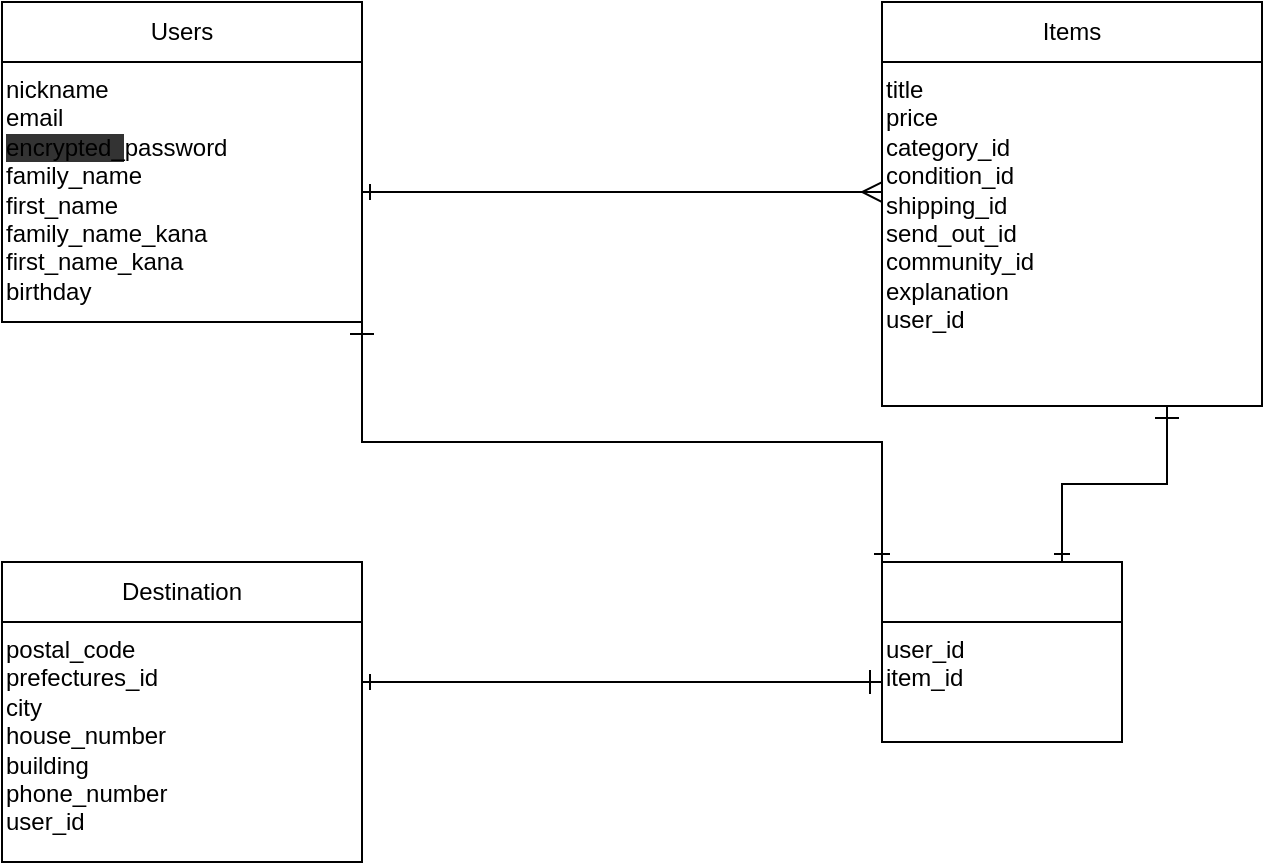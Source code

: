 <mxfile version="13.10.0" type="embed">
    <diagram id="d6mJrMQ309lOfsOt9yPk" name="ページ1">
        <mxGraphModel dx="703" dy="635" grid="1" gridSize="10" guides="1" tooltips="1" connect="1" arrows="1" fold="1" page="1" pageScale="1" pageWidth="827" pageHeight="1169" math="0" shadow="0">
            <root>
                <mxCell id="0"/>
                <mxCell id="1" parent="0"/>
                <mxCell id="5" value="Users" style="whiteSpace=wrap;html=1;align=center;" vertex="1" parent="1">
                    <mxGeometry y="80" width="180" height="30" as="geometry"/>
                </mxCell>
                <mxCell id="13" style="edgeStyle=orthogonalEdgeStyle;orthogonalLoop=1;jettySize=auto;html=1;exitX=1;exitY=0.5;exitDx=0;exitDy=0;entryX=0.011;entryY=0.378;entryDx=0;entryDy=0;entryPerimeter=0;horizontal=1;fontSize=11;endArrow=ERmany;endFill=0;strokeWidth=1;endSize=10;startArrow=ERone;startFill=0;" edge="1" parent="1" source="9" target="11">
                    <mxGeometry relative="1" as="geometry">
                        <Array as="points">
                            <mxPoint x="420" y="175"/>
                            <mxPoint x="420" y="175"/>
                        </Array>
                    </mxGeometry>
                </mxCell>
                <mxCell id="9" value="nickname&lt;br&gt;email&lt;br&gt;&lt;span style=&quot;background-color: rgb(51 , 51 , 51)&quot;&gt;encrypted_&lt;/span&gt;password&lt;br&gt;family_name&lt;br&gt;first_name&lt;br&gt;family_name_kana&lt;br&gt;first_name_kana&lt;br&gt;birthday" style="whiteSpace=wrap;html=1;align=left;verticalAlign=top;" vertex="1" parent="1">
                    <mxGeometry y="110" width="180" height="130" as="geometry"/>
                </mxCell>
                <mxCell id="10" value="Items" style="whiteSpace=wrap;html=1;align=center;" vertex="1" parent="1">
                    <mxGeometry x="440" y="80" width="190" height="30" as="geometry"/>
                </mxCell>
                <mxCell id="11" value="title&lt;br&gt;price&lt;br&gt;category_id&lt;br&gt;condition_id&lt;br&gt;shipping_id&lt;br&gt;send_out_id&lt;br&gt;community_id&lt;br&gt;explanation&lt;br&gt;user_id" style="whiteSpace=wrap;html=1;align=left;verticalAlign=top;" vertex="1" parent="1">
                    <mxGeometry x="440" y="110" width="190" height="172" as="geometry"/>
                </mxCell>
                <mxCell id="16" value="Destination" style="whiteSpace=wrap;html=1;align=center;" vertex="1" parent="1">
                    <mxGeometry y="360" width="180" height="30" as="geometry"/>
                </mxCell>
                <mxCell id="33" style="edgeStyle=orthogonalEdgeStyle;rounded=0;orthogonalLoop=1;jettySize=auto;html=1;exitX=1;exitY=0.25;exitDx=0;exitDy=0;entryX=0;entryY=0.5;entryDx=0;entryDy=0;startArrow=ERone;startFill=0;endArrow=ERone;endFill=0;endSize=10;strokeWidth=1;fontColor=none;" edge="1" parent="1" source="17" target="22">
                    <mxGeometry relative="1" as="geometry"/>
                </mxCell>
                <mxCell id="17" value="postal_code&lt;br&gt;prefectures_id&lt;br&gt;city&lt;br&gt;house_number&lt;br&gt;building&lt;br&gt;phone_number&lt;br&gt;user_id" style="whiteSpace=wrap;html=1;align=left;verticalAlign=top;" vertex="1" parent="1">
                    <mxGeometry y="390" width="180" height="120" as="geometry"/>
                </mxCell>
                <mxCell id="22" value="user_id&lt;br&gt;item_id" style="whiteSpace=wrap;html=1;align=left;verticalAlign=top;" vertex="1" parent="1">
                    <mxGeometry x="440" y="390" width="120" height="60" as="geometry"/>
                </mxCell>
                <mxCell id="36" style="edgeStyle=orthogonalEdgeStyle;rounded=0;orthogonalLoop=1;jettySize=auto;html=1;exitX=0;exitY=0;exitDx=0;exitDy=0;entryX=1;entryY=1;entryDx=0;entryDy=0;startArrow=ERone;startFill=0;endArrow=ERone;endFill=0;endSize=10;strokeWidth=1;fontColor=none;" edge="1" parent="1" source="23" target="9">
                    <mxGeometry relative="1" as="geometry"/>
                </mxCell>
                <mxCell id="37" style="edgeStyle=orthogonalEdgeStyle;rounded=0;orthogonalLoop=1;jettySize=auto;html=1;exitX=0.75;exitY=0;exitDx=0;exitDy=0;entryX=0.75;entryY=1;entryDx=0;entryDy=0;startArrow=ERone;startFill=0;endArrow=ERone;endFill=0;endSize=10;strokeWidth=1;fontColor=none;" edge="1" parent="1" source="23" target="11">
                    <mxGeometry relative="1" as="geometry"/>
                </mxCell>
                <mxCell id="23" value="&lt;font color=&quot;#ffffff&quot;&gt;history&lt;/font&gt;" style="whiteSpace=wrap;html=1;fontColor=none;align=center;" vertex="1" parent="1">
                    <mxGeometry x="440" y="360" width="120" height="30" as="geometry"/>
                </mxCell>
            </root>
        </mxGraphModel>
    </diagram>
</mxfile>